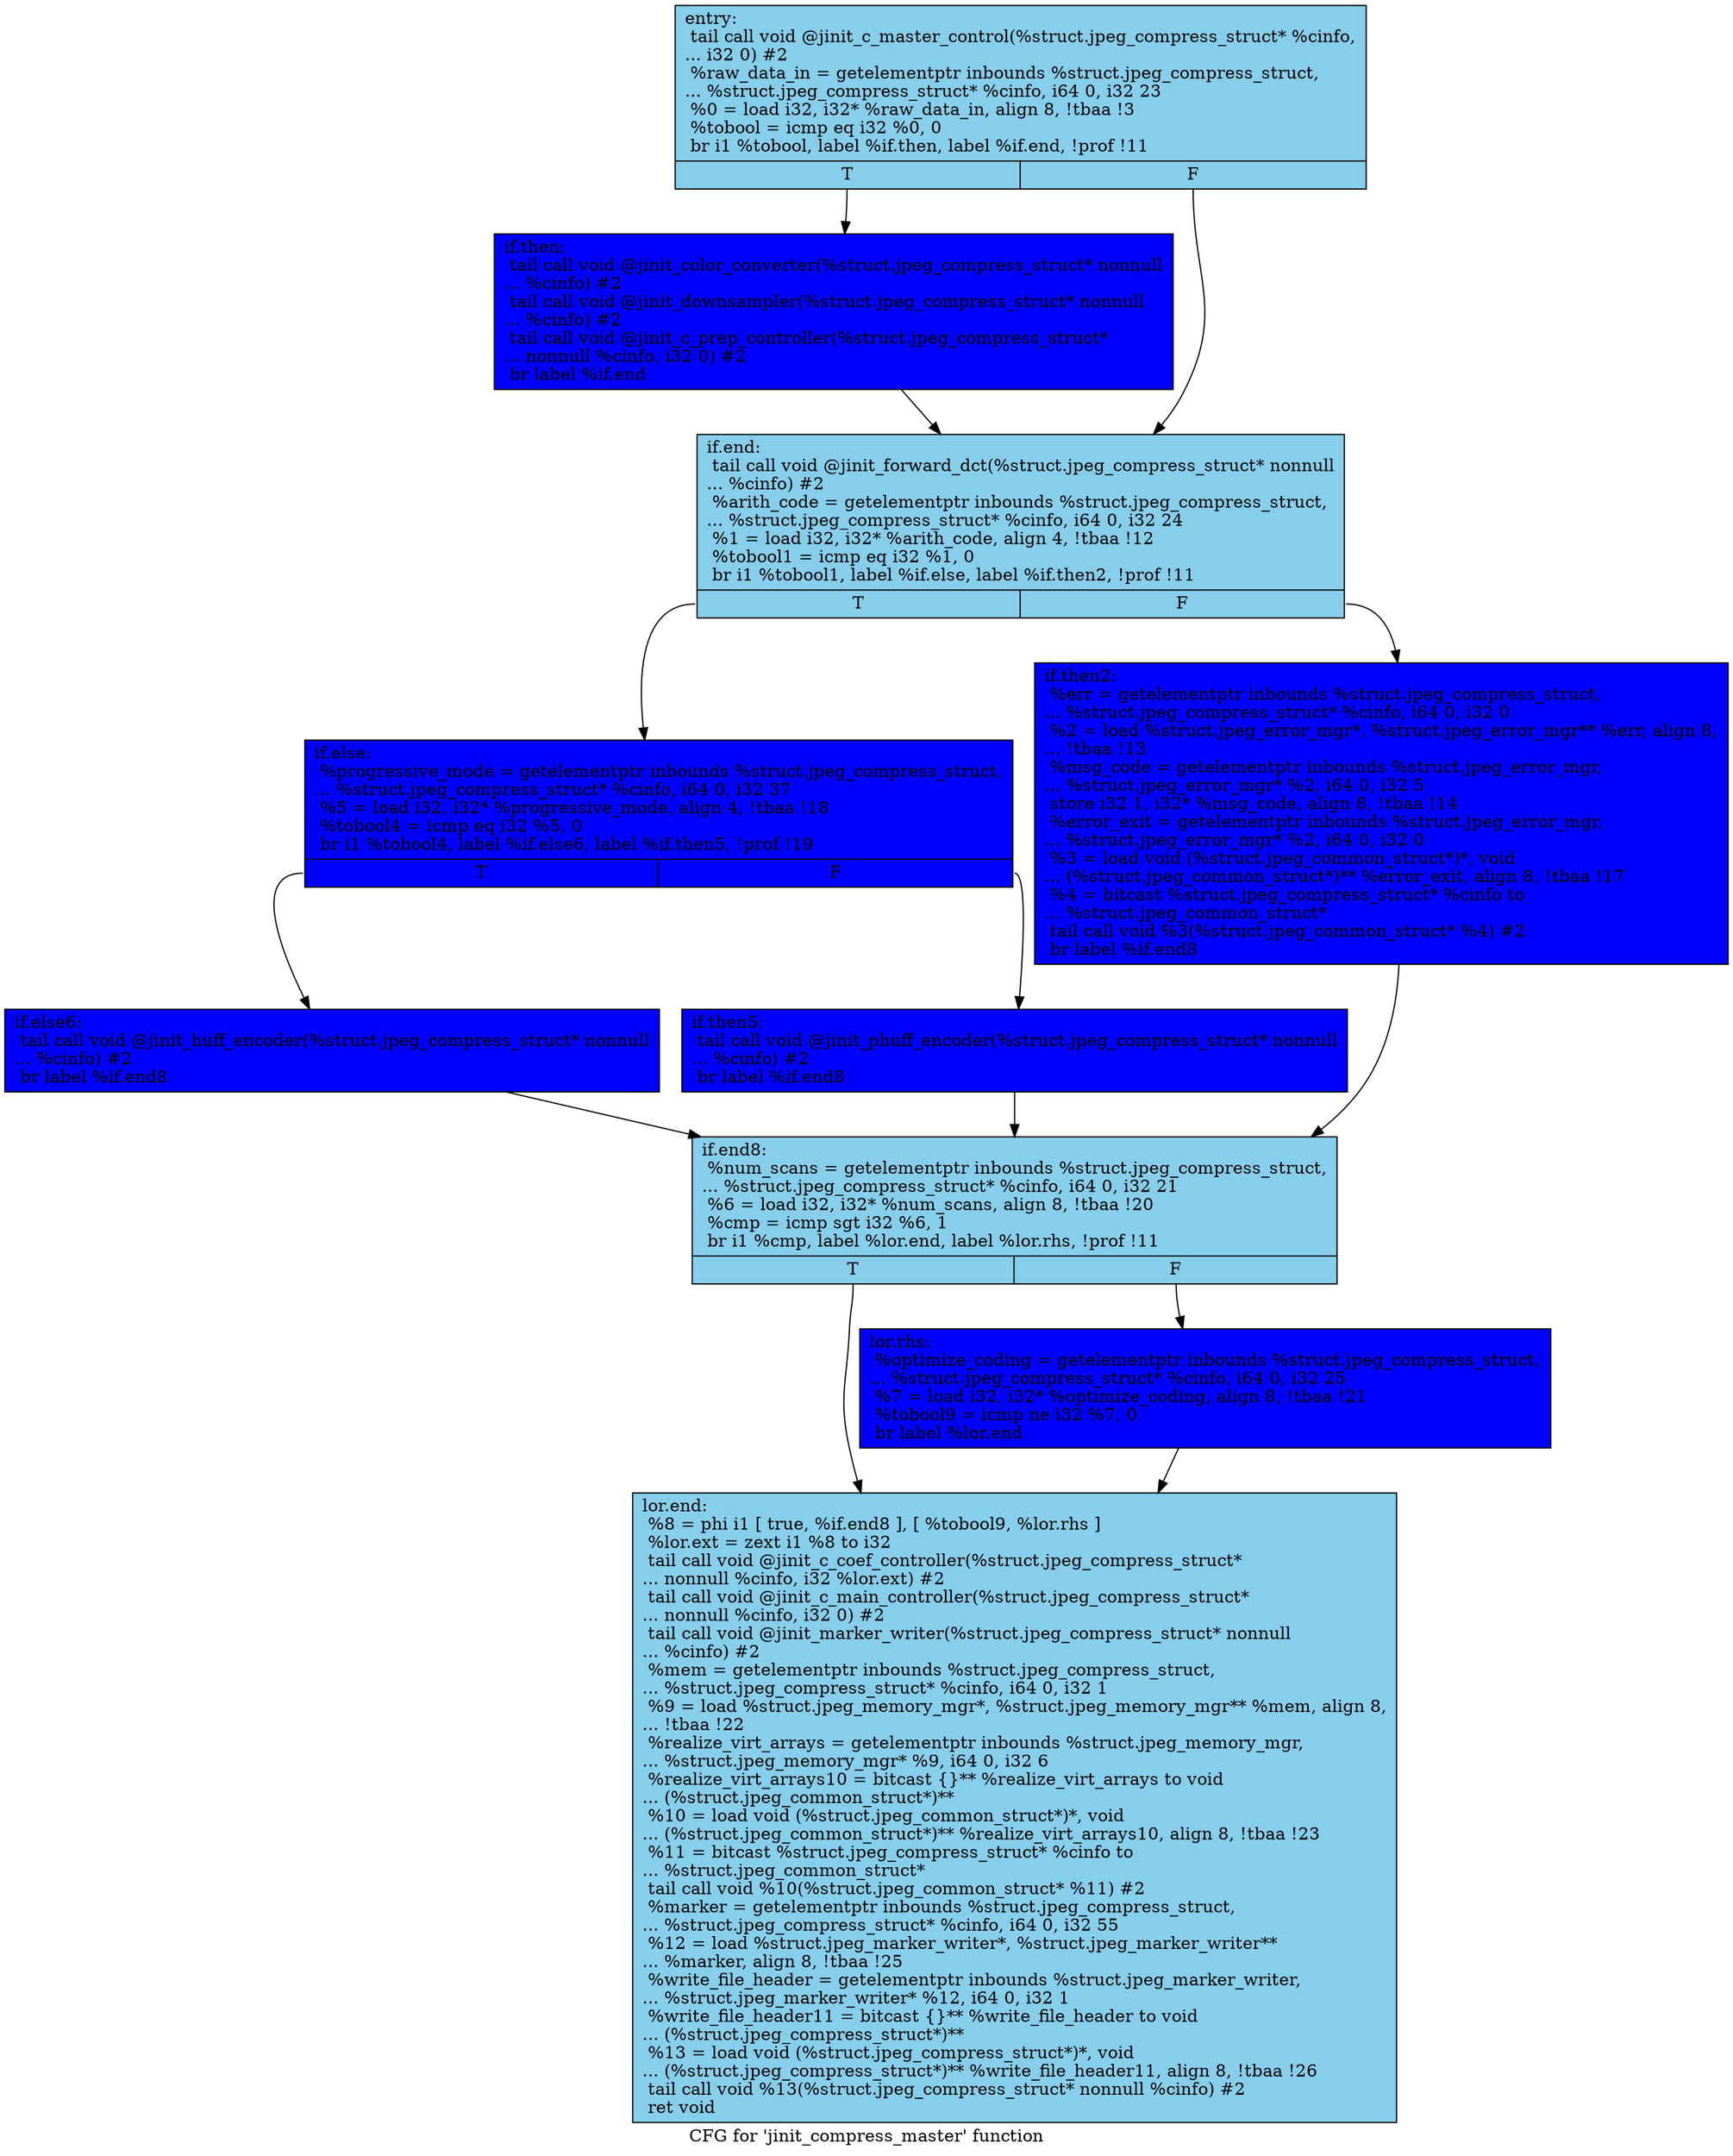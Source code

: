 digraph "CFG for 'jinit_compress_master' function" {
	label="CFG for 'jinit_compress_master' function";

	Node0x608d5d0 [shape=record, style = filled, fillcolor = skyblue, label="{entry:\l  tail call void @jinit_c_master_control(%struct.jpeg_compress_struct* %cinfo,\l... i32 0) #2\l  %raw_data_in = getelementptr inbounds %struct.jpeg_compress_struct,\l... %struct.jpeg_compress_struct* %cinfo, i64 0, i32 23\l  %0 = load i32, i32* %raw_data_in, align 8, !tbaa !3\l  %tobool = icmp eq i32 %0, 0\l  br i1 %tobool, label %if.then, label %if.end, !prof !11\l|{<s0>T|<s1>F}}"];
	Node0x608d5d0:s0 -> Node0x608f2a0;
	Node0x608d5d0:s1 -> Node0x608f370;
	Node0x608f2a0 [shape=record, style = filled, fillcolor = blue, label="{if.then:                                          \l  tail call void @jinit_color_converter(%struct.jpeg_compress_struct* nonnull\l... %cinfo) #2\l  tail call void @jinit_downsampler(%struct.jpeg_compress_struct* nonnull\l... %cinfo) #2\l  tail call void @jinit_c_prep_controller(%struct.jpeg_compress_struct*\l... nonnull %cinfo, i32 0) #2\l  br label %if.end\l}"];
	Node0x608f2a0 -> Node0x608f370;
	Node0x608f370 [shape=record, style = filled, fillcolor = skyblue, label="{if.end:                                           \l  tail call void @jinit_forward_dct(%struct.jpeg_compress_struct* nonnull\l... %cinfo) #2\l  %arith_code = getelementptr inbounds %struct.jpeg_compress_struct,\l... %struct.jpeg_compress_struct* %cinfo, i64 0, i32 24\l  %1 = load i32, i32* %arith_code, align 4, !tbaa !12\l  %tobool1 = icmp eq i32 %1, 0\l  br i1 %tobool1, label %if.else, label %if.then2, !prof !11\l|{<s0>T|<s1>F}}"];
	Node0x608f370:s0 -> Node0x60903e0;
	Node0x608f370:s1 -> Node0x60904b0;
	Node0x60904b0 [shape=record, style = filled, fillcolor = blue, label="{if.then2:                                         \l  %err = getelementptr inbounds %struct.jpeg_compress_struct,\l... %struct.jpeg_compress_struct* %cinfo, i64 0, i32 0\l  %2 = load %struct.jpeg_error_mgr*, %struct.jpeg_error_mgr** %err, align 8,\l... !tbaa !13\l  %msg_code = getelementptr inbounds %struct.jpeg_error_mgr,\l... %struct.jpeg_error_mgr* %2, i64 0, i32 5\l  store i32 1, i32* %msg_code, align 8, !tbaa !14\l  %error_exit = getelementptr inbounds %struct.jpeg_error_mgr,\l... %struct.jpeg_error_mgr* %2, i64 0, i32 0\l  %3 = load void (%struct.jpeg_common_struct*)*, void\l... (%struct.jpeg_common_struct*)** %error_exit, align 8, !tbaa !17\l  %4 = bitcast %struct.jpeg_compress_struct* %cinfo to\l... %struct.jpeg_common_struct*\l  tail call void %3(%struct.jpeg_common_struct* %4) #2\l  br label %if.end8\l}"];
	Node0x60904b0 -> Node0x6091620;
	Node0x60903e0 [shape=record, style = filled, fillcolor = blue, label="{if.else:                                          \l  %progressive_mode = getelementptr inbounds %struct.jpeg_compress_struct,\l... %struct.jpeg_compress_struct* %cinfo, i64 0, i32 37\l  %5 = load i32, i32* %progressive_mode, align 4, !tbaa !18\l  %tobool4 = icmp eq i32 %5, 0\l  br i1 %tobool4, label %if.else6, label %if.then5, !prof !19\l|{<s0>T|<s1>F}}"];
	Node0x60903e0:s0 -> Node0x6091a40;
	Node0x60903e0:s1 -> Node0x6091af0;
	Node0x6091af0 [shape=record, style = filled, fillcolor = blue, label="{if.then5:                                         \l  tail call void @jinit_phuff_encoder(%struct.jpeg_compress_struct* nonnull\l... %cinfo) #2\l  br label %if.end8\l}"];
	Node0x6091af0 -> Node0x6091620;
	Node0x6091a40 [shape=record, style = filled, fillcolor = blue, label="{if.else6:                                         \l  tail call void @jinit_huff_encoder(%struct.jpeg_compress_struct* nonnull\l... %cinfo) #2\l  br label %if.end8\l}"];
	Node0x6091a40 -> Node0x6091620;
	Node0x6091620 [shape=record, style = filled, fillcolor = skyblue, label="{if.end8:                                          \l  %num_scans = getelementptr inbounds %struct.jpeg_compress_struct,\l... %struct.jpeg_compress_struct* %cinfo, i64 0, i32 21\l  %6 = load i32, i32* %num_scans, align 8, !tbaa !20\l  %cmp = icmp sgt i32 %6, 1\l  br i1 %cmp, label %lor.end, label %lor.rhs, !prof !11\l|{<s0>T|<s1>F}}"];
	Node0x6091620:s0 -> Node0x6092580;
	Node0x6091620:s1 -> Node0x6092650;
	Node0x6092650 [shape=record, style = filled, fillcolor = blue, label="{lor.rhs:                                          \l  %optimize_coding = getelementptr inbounds %struct.jpeg_compress_struct,\l... %struct.jpeg_compress_struct* %cinfo, i64 0, i32 25\l  %7 = load i32, i32* %optimize_coding, align 8, !tbaa !21\l  %tobool9 = icmp ne i32 %7, 0\l  br label %lor.end\l}"];
	Node0x6092650 -> Node0x6092580;
	Node0x6092580 [shape=record, style = filled, fillcolor = skyblue, label="{lor.end:                                          \l  %8 = phi i1 [ true, %if.end8 ], [ %tobool9, %lor.rhs ]\l  %lor.ext = zext i1 %8 to i32\l  tail call void @jinit_c_coef_controller(%struct.jpeg_compress_struct*\l... nonnull %cinfo, i32 %lor.ext) #2\l  tail call void @jinit_c_main_controller(%struct.jpeg_compress_struct*\l... nonnull %cinfo, i32 0) #2\l  tail call void @jinit_marker_writer(%struct.jpeg_compress_struct* nonnull\l... %cinfo) #2\l  %mem = getelementptr inbounds %struct.jpeg_compress_struct,\l... %struct.jpeg_compress_struct* %cinfo, i64 0, i32 1\l  %9 = load %struct.jpeg_memory_mgr*, %struct.jpeg_memory_mgr** %mem, align 8,\l... !tbaa !22\l  %realize_virt_arrays = getelementptr inbounds %struct.jpeg_memory_mgr,\l... %struct.jpeg_memory_mgr* %9, i64 0, i32 6\l  %realize_virt_arrays10 = bitcast \{\}** %realize_virt_arrays to void\l... (%struct.jpeg_common_struct*)**\l  %10 = load void (%struct.jpeg_common_struct*)*, void\l... (%struct.jpeg_common_struct*)** %realize_virt_arrays10, align 8, !tbaa !23\l  %11 = bitcast %struct.jpeg_compress_struct* %cinfo to\l... %struct.jpeg_common_struct*\l  tail call void %10(%struct.jpeg_common_struct* %11) #2\l  %marker = getelementptr inbounds %struct.jpeg_compress_struct,\l... %struct.jpeg_compress_struct* %cinfo, i64 0, i32 55\l  %12 = load %struct.jpeg_marker_writer*, %struct.jpeg_marker_writer**\l... %marker, align 8, !tbaa !25\l  %write_file_header = getelementptr inbounds %struct.jpeg_marker_writer,\l... %struct.jpeg_marker_writer* %12, i64 0, i32 1\l  %write_file_header11 = bitcast \{\}** %write_file_header to void\l... (%struct.jpeg_compress_struct*)**\l  %13 = load void (%struct.jpeg_compress_struct*)*, void\l... (%struct.jpeg_compress_struct*)** %write_file_header11, align 8, !tbaa !26\l  tail call void %13(%struct.jpeg_compress_struct* nonnull %cinfo) #2\l  ret void\l}"];
}
